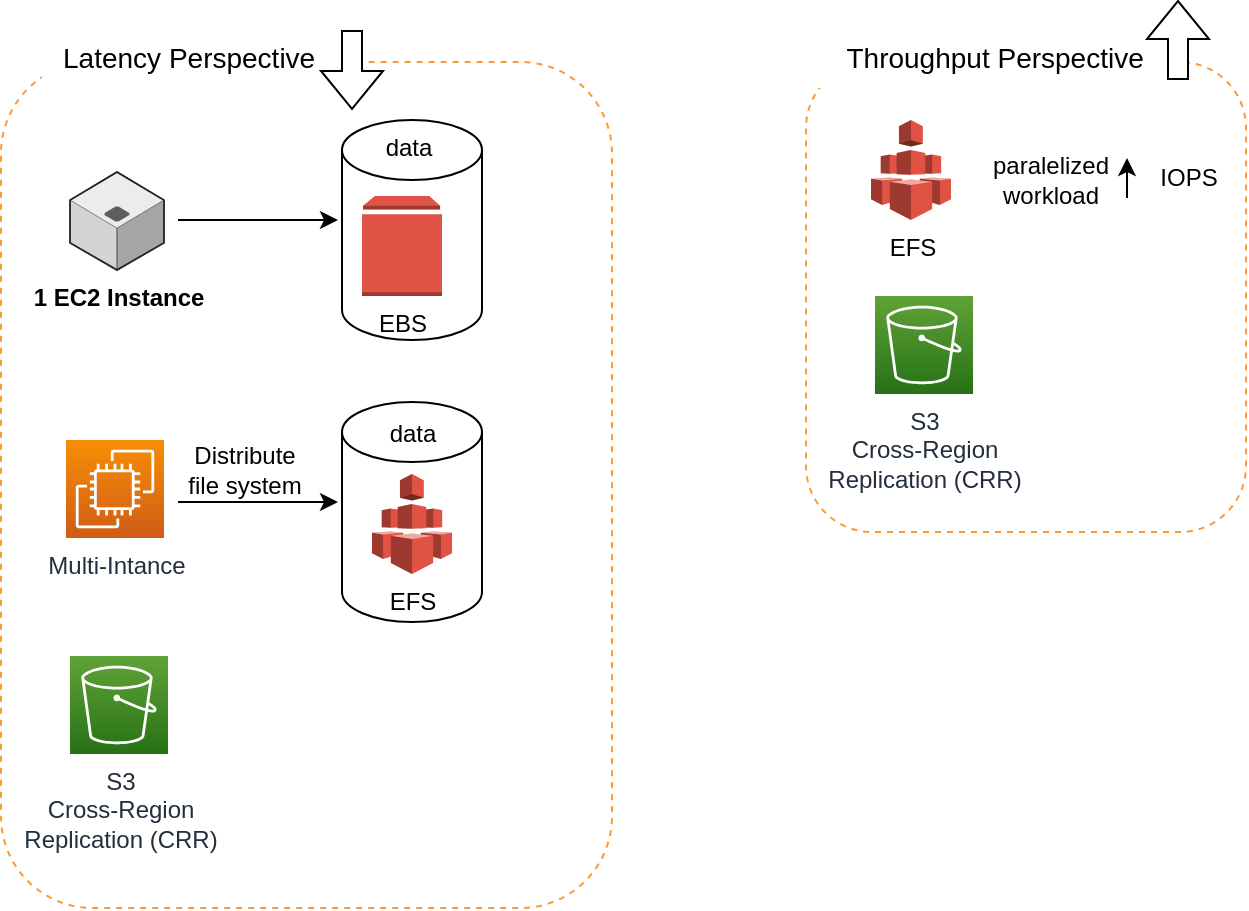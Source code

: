 <mxfile version="20.1.1" type="github">
  <diagram id="kIoTJigd17jcXSedqa5y" name="Page-1">
    <mxGraphModel dx="1251" dy="735" grid="1" gridSize="10" guides="1" tooltips="1" connect="1" arrows="1" fold="1" page="1" pageScale="1" pageWidth="827" pageHeight="583" math="0" shadow="0">
      <root>
        <mxCell id="0" />
        <mxCell id="1" parent="0" />
        <mxCell id="Yfh0fbWAulzb7TDboo-i-1" value="" style="rounded=1;whiteSpace=wrap;html=1;fillColor=none;strokeColor=#FF9933;dashed=1;" vertex="1" parent="1">
          <mxGeometry x="77.5" y="55" width="305.5" height="423" as="geometry" />
        </mxCell>
        <mxCell id="Yfh0fbWAulzb7TDboo-i-3" value="&lt;br&gt;" style="shape=cylinder3;whiteSpace=wrap;html=1;boundedLbl=1;backgroundOutline=1;size=15;fontSize=12;fillColor=none;" vertex="1" parent="1">
          <mxGeometry x="248" y="84" width="70" height="110" as="geometry" />
        </mxCell>
        <mxCell id="Yfh0fbWAulzb7TDboo-i-4" value="" style="endArrow=classic;html=1;rounded=0;fontSize=12;" edge="1" parent="1">
          <mxGeometry width="50" height="50" relative="1" as="geometry">
            <mxPoint x="166" y="134" as="sourcePoint" />
            <mxPoint x="246" y="134" as="targetPoint" />
          </mxGeometry>
        </mxCell>
        <mxCell id="Yfh0fbWAulzb7TDboo-i-6" value="EBS" style="outlineConnect=0;dashed=0;verticalLabelPosition=bottom;verticalAlign=top;align=center;html=1;shape=mxgraph.aws3.volume;fillColor=#E05243;gradientColor=none;fontSize=12;" vertex="1" parent="1">
          <mxGeometry x="258" y="122" width="40" height="50" as="geometry" />
        </mxCell>
        <mxCell id="Yfh0fbWAulzb7TDboo-i-7" value="&lt;b&gt;1 EC2 Instance&lt;/b&gt;" style="verticalLabelPosition=bottom;html=1;verticalAlign=top;strokeWidth=1;align=center;outlineConnect=0;dashed=0;outlineConnect=0;shape=mxgraph.aws3d.application_server;fillColor=#ECECEC;strokeColor=#5E5E5E;fontSize=12;" vertex="1" parent="1">
          <mxGeometry x="112" y="110" width="47" height="49" as="geometry" />
        </mxCell>
        <mxCell id="Yfh0fbWAulzb7TDboo-i-8" value="Multi-Intance" style="sketch=0;points=[[0,0,0],[0.25,0,0],[0.5,0,0],[0.75,0,0],[1,0,0],[0,1,0],[0.25,1,0],[0.5,1,0],[0.75,1,0],[1,1,0],[0,0.25,0],[0,0.5,0],[0,0.75,0],[1,0.25,0],[1,0.5,0],[1,0.75,0]];outlineConnect=0;fontColor=#232F3E;gradientColor=#F78E04;gradientDirection=north;fillColor=#D05C17;strokeColor=#ffffff;dashed=0;verticalLabelPosition=bottom;verticalAlign=top;align=center;html=1;fontSize=12;fontStyle=0;aspect=fixed;shape=mxgraph.aws4.resourceIcon;resIcon=mxgraph.aws4.ec2;" vertex="1" parent="1">
          <mxGeometry x="110" y="244" width="49" height="49" as="geometry" />
        </mxCell>
        <mxCell id="Yfh0fbWAulzb7TDboo-i-9" value="data" style="text;html=1;align=center;verticalAlign=middle;resizable=0;points=[];autosize=1;strokeColor=none;fillColor=none;fontSize=12;" vertex="1" parent="1">
          <mxGeometry x="256" y="83" width="50" height="30" as="geometry" />
        </mxCell>
        <mxCell id="Yfh0fbWAulzb7TDboo-i-10" value="&lt;br&gt;" style="shape=cylinder3;whiteSpace=wrap;html=1;boundedLbl=1;backgroundOutline=1;size=15;fontSize=12;fillColor=none;" vertex="1" parent="1">
          <mxGeometry x="248" y="225" width="70" height="110" as="geometry" />
        </mxCell>
        <mxCell id="Yfh0fbWAulzb7TDboo-i-11" value="" style="endArrow=classic;html=1;rounded=0;fontSize=12;" edge="1" parent="1">
          <mxGeometry width="50" height="50" relative="1" as="geometry">
            <mxPoint x="166" y="275" as="sourcePoint" />
            <mxPoint x="246" y="275" as="targetPoint" />
          </mxGeometry>
        </mxCell>
        <mxCell id="Yfh0fbWAulzb7TDboo-i-13" value="data" style="text;html=1;align=center;verticalAlign=middle;resizable=0;points=[];autosize=1;strokeColor=none;fillColor=none;fontSize=12;" vertex="1" parent="1">
          <mxGeometry x="258" y="226" width="50" height="30" as="geometry" />
        </mxCell>
        <mxCell id="Yfh0fbWAulzb7TDboo-i-14" value="EFS" style="outlineConnect=0;dashed=0;verticalLabelPosition=bottom;verticalAlign=top;align=center;html=1;shape=mxgraph.aws3.efs;fillColor=#E05243;gradientColor=none;fontSize=12;" vertex="1" parent="1">
          <mxGeometry x="263" y="261" width="40" height="50" as="geometry" />
        </mxCell>
        <mxCell id="Yfh0fbWAulzb7TDboo-i-16" value="Distribute&lt;br&gt;file system" style="text;html=1;align=center;verticalAlign=middle;resizable=0;points=[];autosize=1;strokeColor=none;fillColor=none;fontSize=12;" vertex="1" parent="1">
          <mxGeometry x="159" y="239" width="80" height="40" as="geometry" />
        </mxCell>
        <mxCell id="Yfh0fbWAulzb7TDboo-i-17" value="&lt;span style=&quot;font-size: 14px;&quot;&gt;Latency&amp;nbsp;&lt;/span&gt;&lt;span style=&quot;font-size: 14px;&quot;&gt;Perspective&amp;nbsp;&lt;br&gt;&lt;/span&gt;" style="text;html=1;align=center;verticalAlign=middle;resizable=0;points=[];autosize=1;strokeColor=none;fillColor=#FFFFFF;fontSize=12;" vertex="1" parent="1">
          <mxGeometry x="98" y="38" width="150" height="30" as="geometry" />
        </mxCell>
        <mxCell id="Yfh0fbWAulzb7TDboo-i-18" value="S3&lt;br&gt;Cross-Region &lt;br&gt;Replication (CRR)" style="sketch=0;points=[[0,0,0],[0.25,0,0],[0.5,0,0],[0.75,0,0],[1,0,0],[0,1,0],[0.25,1,0],[0.5,1,0],[0.75,1,0],[1,1,0],[0,0.25,0],[0,0.5,0],[0,0.75,0],[1,0.25,0],[1,0.5,0],[1,0.75,0]];outlineConnect=0;fontColor=#232F3E;gradientColor=#60A337;gradientDirection=north;fillColor=#277116;strokeColor=#ffffff;dashed=0;verticalLabelPosition=bottom;verticalAlign=top;align=center;html=1;fontSize=12;fontStyle=0;aspect=fixed;shape=mxgraph.aws4.resourceIcon;resIcon=mxgraph.aws4.s3;" vertex="1" parent="1">
          <mxGeometry x="112" y="352" width="49" height="49" as="geometry" />
        </mxCell>
        <mxCell id="Yfh0fbWAulzb7TDboo-i-19" value="" style="shape=flexArrow;endArrow=classic;html=1;rounded=0;fontSize=12;fillColor=default;" edge="1" parent="1">
          <mxGeometry width="50" height="50" relative="1" as="geometry">
            <mxPoint x="253" y="39" as="sourcePoint" />
            <mxPoint x="253" y="79" as="targetPoint" />
          </mxGeometry>
        </mxCell>
        <mxCell id="Yfh0fbWAulzb7TDboo-i-20" value="" style="rounded=1;whiteSpace=wrap;html=1;fillColor=none;strokeColor=#FF9933;dashed=1;" vertex="1" parent="1">
          <mxGeometry x="480" y="55" width="220" height="235" as="geometry" />
        </mxCell>
        <mxCell id="Yfh0fbWAulzb7TDboo-i-30" value="EFS" style="outlineConnect=0;dashed=0;verticalLabelPosition=bottom;verticalAlign=top;align=center;html=1;shape=mxgraph.aws3.efs;fillColor=#E05243;gradientColor=none;fontSize=12;" vertex="1" parent="1">
          <mxGeometry x="512.5" y="84" width="40" height="50" as="geometry" />
        </mxCell>
        <mxCell id="Yfh0fbWAulzb7TDboo-i-32" value="&lt;span style=&quot;font-size: 14px;&quot;&gt;Throughput Perspective&amp;nbsp;&lt;/span&gt;" style="text;html=1;align=center;verticalAlign=middle;resizable=0;points=[];autosize=1;strokeColor=none;fillColor=#FFFFFF;fontSize=12;" vertex="1" parent="1">
          <mxGeometry x="485.5" y="38" width="180" height="30" as="geometry" />
        </mxCell>
        <mxCell id="Yfh0fbWAulzb7TDboo-i-33" value="S3&lt;br&gt;Cross-Region &lt;br&gt;Replication (CRR)" style="sketch=0;points=[[0,0,0],[0.25,0,0],[0.5,0,0],[0.75,0,0],[1,0,0],[0,1,0],[0.25,1,0],[0.5,1,0],[0.75,1,0],[1,1,0],[0,0.25,0],[0,0.5,0],[0,0.75,0],[1,0.25,0],[1,0.5,0],[1,0.75,0]];outlineConnect=0;fontColor=#232F3E;gradientColor=#60A337;gradientDirection=north;fillColor=#277116;strokeColor=#ffffff;dashed=0;verticalLabelPosition=bottom;verticalAlign=top;align=center;html=1;fontSize=12;fontStyle=0;aspect=fixed;shape=mxgraph.aws4.resourceIcon;resIcon=mxgraph.aws4.s3;" vertex="1" parent="1">
          <mxGeometry x="514.5" y="172" width="49" height="49" as="geometry" />
        </mxCell>
        <mxCell id="Yfh0fbWAulzb7TDboo-i-36" value="paralelized&lt;br&gt;workload" style="text;html=1;align=center;verticalAlign=middle;resizable=0;points=[];autosize=1;strokeColor=none;fillColor=none;fontSize=12;" vertex="1" parent="1">
          <mxGeometry x="561.5" y="94" width="80" height="40" as="geometry" />
        </mxCell>
        <mxCell id="Yfh0fbWAulzb7TDboo-i-39" value="" style="group" vertex="1" connectable="0" parent="1">
          <mxGeometry x="640.5" y="98" width="55" height="30" as="geometry" />
        </mxCell>
        <mxCell id="Yfh0fbWAulzb7TDboo-i-37" value="" style="endArrow=classic;html=1;rounded=0;fontSize=12;fillColor=default;" edge="1" parent="Yfh0fbWAulzb7TDboo-i-39">
          <mxGeometry width="50" height="50" relative="1" as="geometry">
            <mxPoint y="25" as="sourcePoint" />
            <mxPoint y="5" as="targetPoint" />
          </mxGeometry>
        </mxCell>
        <mxCell id="Yfh0fbWAulzb7TDboo-i-38" value="IOPS" style="text;html=1;align=center;verticalAlign=middle;resizable=0;points=[];autosize=1;strokeColor=none;fillColor=none;fontSize=12;" vertex="1" parent="Yfh0fbWAulzb7TDboo-i-39">
          <mxGeometry x="5" width="50" height="30" as="geometry" />
        </mxCell>
        <mxCell id="Yfh0fbWAulzb7TDboo-i-40" value="" style="shape=flexArrow;endArrow=classic;html=1;rounded=0;fontSize=12;fillColor=default;" edge="1" parent="1">
          <mxGeometry width="50" height="50" relative="1" as="geometry">
            <mxPoint x="666" y="64" as="sourcePoint" />
            <mxPoint x="666" y="24" as="targetPoint" />
          </mxGeometry>
        </mxCell>
      </root>
    </mxGraphModel>
  </diagram>
</mxfile>
